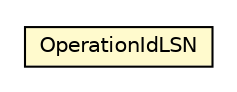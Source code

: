 #!/usr/local/bin/dot
#
# Class diagram 
# Generated by UMLGraph version R5_6-24-gf6e263 (http://www.umlgraph.org/)
#

digraph G {
	edge [fontname="Helvetica",fontsize=10,labelfontname="Helvetica",labelfontsize=10];
	node [fontname="Helvetica",fontsize=10,shape=plaintext];
	nodesep=0.25;
	ranksep=0.5;
	// com.orientechnologies.orient.core.storage.impl.local.paginated.wal.common.OperationIdLSN
	c7947838 [label=<<table title="com.orientechnologies.orient.core.storage.impl.local.paginated.wal.common.OperationIdLSN" border="0" cellborder="1" cellspacing="0" cellpadding="2" port="p" bgcolor="lemonChiffon" href="./OperationIdLSN.html">
		<tr><td><table border="0" cellspacing="0" cellpadding="1">
<tr><td align="center" balign="center"> OperationIdLSN </td></tr>
		</table></td></tr>
		</table>>, URL="./OperationIdLSN.html", fontname="Helvetica", fontcolor="black", fontsize=10.0];
}

